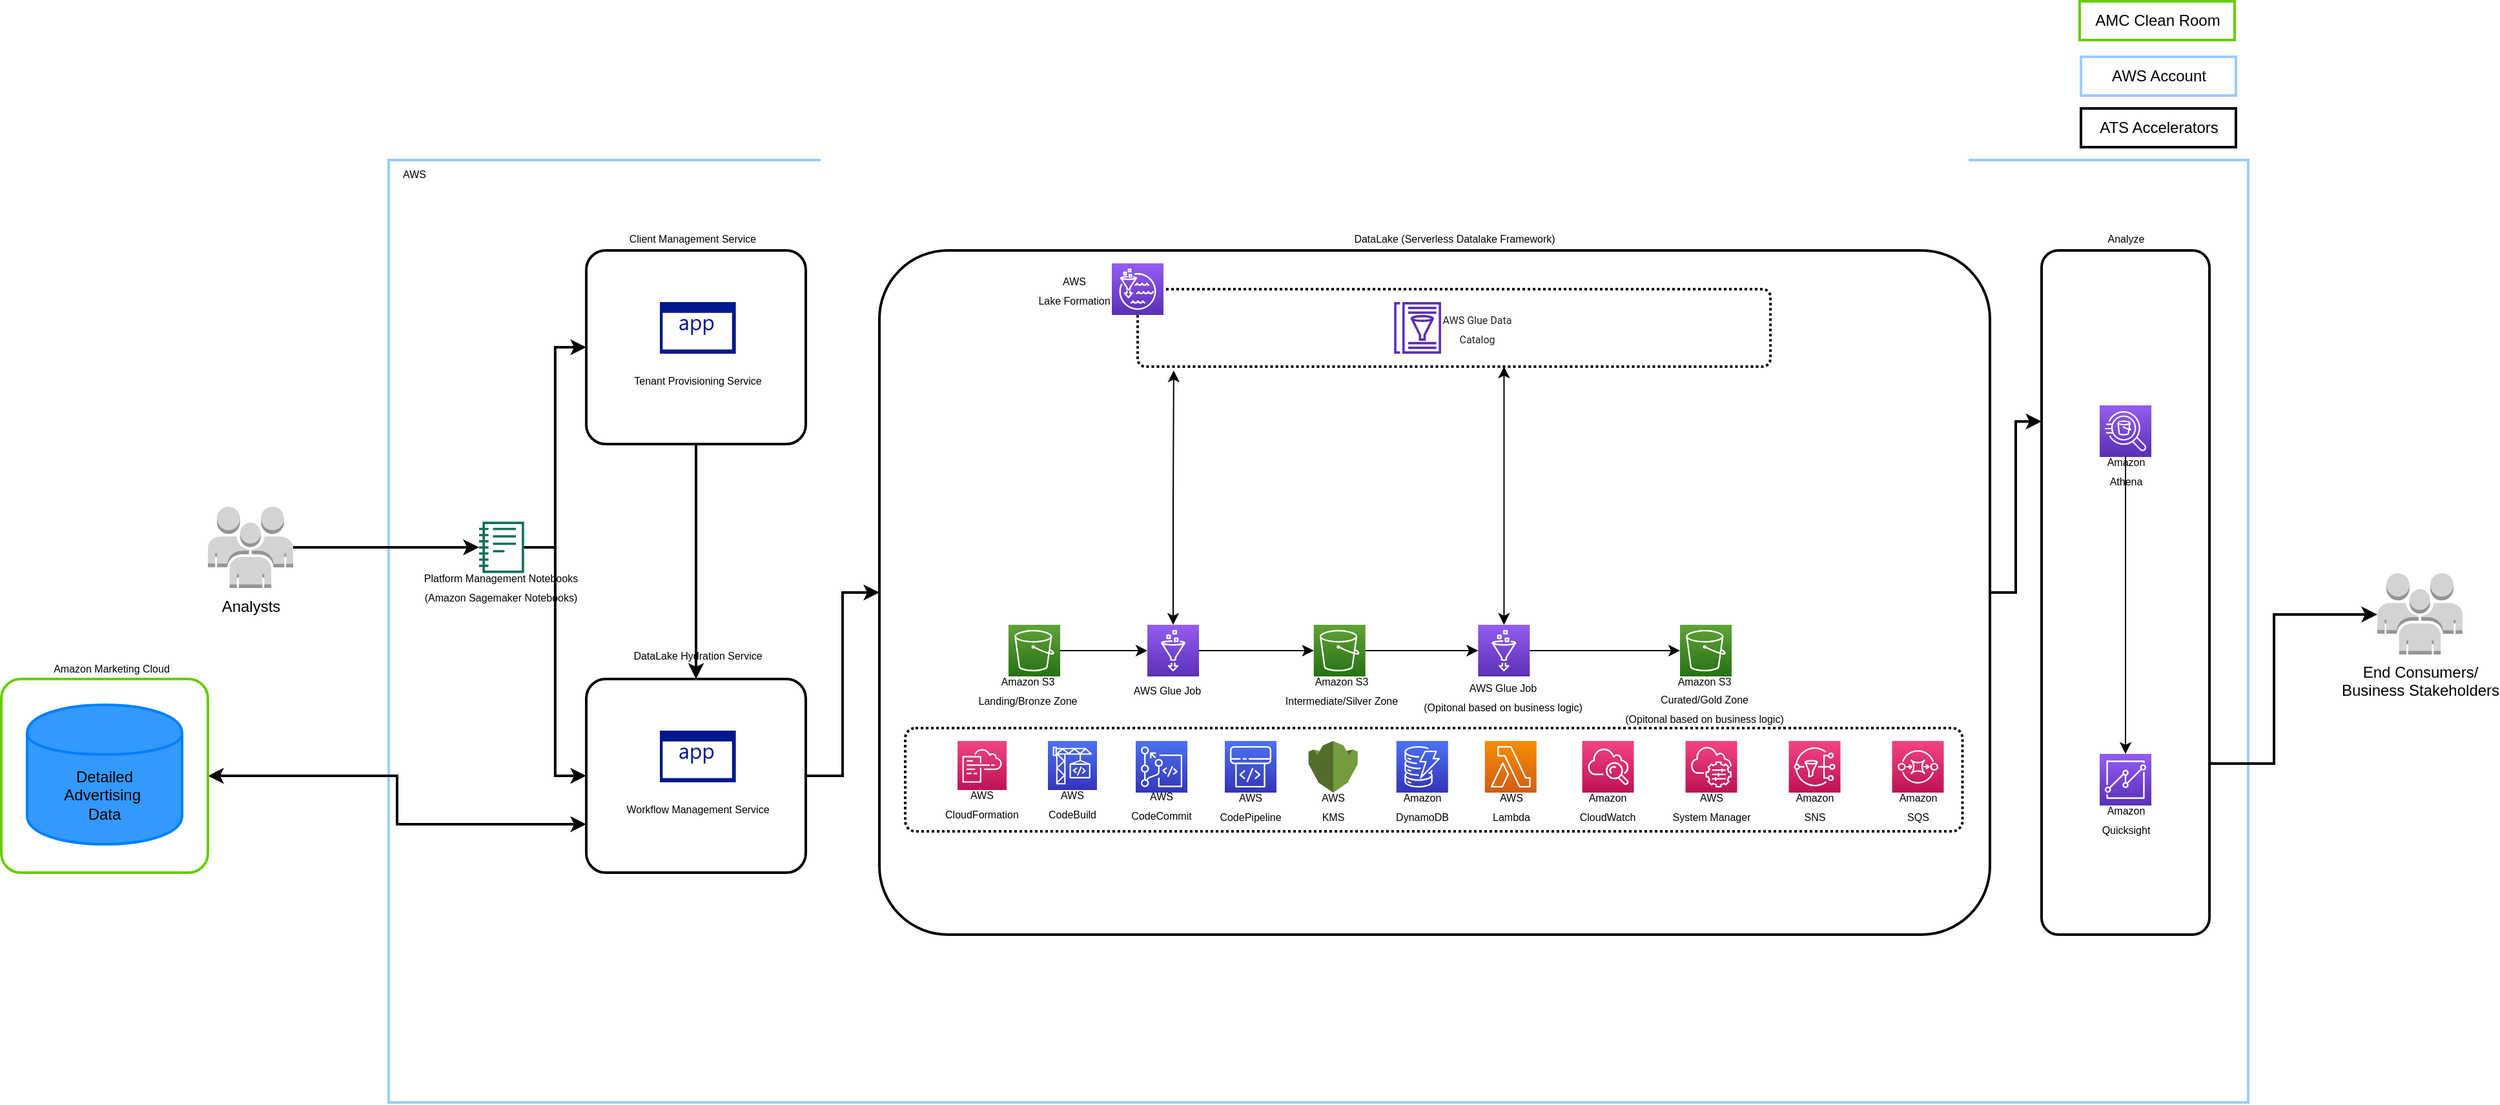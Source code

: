 <mxfile version="12.4.8" type="device"><diagram id="KTSlA9ovF_JznkcnxOUv" name="Page-1"><mxGraphModel dx="2276" dy="1834" grid="1" gridSize="10" guides="1" tooltips="1" connect="1" arrows="1" fold="1" page="1" pageScale="1" pageWidth="850" pageHeight="1100" math="0" shadow="0"><root><mxCell id="0"/><mxCell id="1" parent="0"/><mxCell id="IP1f6d7Pn1fYJrXtd2X7-1" value="" style="rounded=0;arcSize=10;fillColor=none;gradientColor=none;strokeWidth=2;strokeColor=#99ccff;" vertex="1" parent="1"><mxGeometry x="-40" y="80" width="1440" height="730" as="geometry"/></mxCell><mxCell id="IP1f6d7Pn1fYJrXtd2X7-82" style="edgeStyle=orthogonalEdgeStyle;rounded=0;orthogonalLoop=1;jettySize=auto;html=1;exitX=0.5;exitY=1;exitDx=0;exitDy=0;startArrow=none;startFill=0;endArrow=classic;endFill=1;strokeWidth=2;entryX=0.5;entryY=0;entryDx=0;entryDy=0;" edge="1" parent="1" source="IP1f6d7Pn1fYJrXtd2X7-63" target="IP1f6d7Pn1fYJrXtd2X7-65"><mxGeometry relative="1" as="geometry"><Array as="points"><mxPoint x="198" y="300"/><mxPoint x="198" y="482"/></Array></mxGeometry></mxCell><mxCell id="IP1f6d7Pn1fYJrXtd2X7-63" value="" style="rounded=1;arcSize=10;fillColor=none;gradientColor=none;strokeWidth=2;" vertex="1" parent="1"><mxGeometry x="113" y="150" width="170" height="150" as="geometry"/></mxCell><mxCell id="IP1f6d7Pn1fYJrXtd2X7-72" style="edgeStyle=orthogonalEdgeStyle;rounded=0;orthogonalLoop=1;jettySize=auto;html=1;exitX=1;exitY=0.5;exitDx=0;exitDy=0;entryX=0;entryY=0.25;entryDx=0;entryDy=0;startArrow=none;startFill=0;endArrow=classic;endFill=1;strokeWidth=2;" edge="1" parent="1" source="IP1f6d7Pn1fYJrXtd2X7-2" target="IP1f6d7Pn1fYJrXtd2X7-3"><mxGeometry relative="1" as="geometry"/></mxCell><mxCell id="IP1f6d7Pn1fYJrXtd2X7-2" value="" style="rounded=1;arcSize=10;fillColor=none;gradientColor=none;strokeWidth=2;" vertex="1" parent="1"><mxGeometry x="340" y="150" width="860" height="530" as="geometry"/></mxCell><mxCell id="IP1f6d7Pn1fYJrXtd2X7-22" value="" style="rounded=1;arcSize=10;dashed=1;fillColor=none;gradientColor=none;dashPattern=1 1;strokeWidth=2;" vertex="1" parent="1"><mxGeometry x="360" y="520" width="818.75" height="80" as="geometry"/></mxCell><mxCell id="IP1f6d7Pn1fYJrXtd2X7-19" value="" style="rounded=1;arcSize=10;dashed=1;fillColor=none;gradientColor=none;dashPattern=1 1;strokeWidth=2;" vertex="1" parent="1"><mxGeometry x="540" y="180" width="490" height="60" as="geometry"/></mxCell><mxCell id="IP1f6d7Pn1fYJrXtd2X7-75" style="edgeStyle=orthogonalEdgeStyle;rounded=0;orthogonalLoop=1;jettySize=auto;html=1;exitX=1;exitY=0.75;exitDx=0;exitDy=0;startArrow=none;startFill=0;endArrow=classic;endFill=1;strokeWidth=2;" edge="1" parent="1" source="IP1f6d7Pn1fYJrXtd2X7-3" target="IP1f6d7Pn1fYJrXtd2X7-74"><mxGeometry relative="1" as="geometry"><Array as="points"><mxPoint x="1420" y="548"/><mxPoint x="1420" y="432"/></Array></mxGeometry></mxCell><mxCell id="IP1f6d7Pn1fYJrXtd2X7-3" value="" style="rounded=1;arcSize=10;fillColor=none;gradientColor=none;strokeWidth=2;" vertex="1" parent="1"><mxGeometry x="1240" y="150" width="130" height="530" as="geometry"/></mxCell><mxCell id="IP1f6d7Pn1fYJrXtd2X7-55" style="edgeStyle=orthogonalEdgeStyle;rounded=0;orthogonalLoop=1;jettySize=auto;html=1;" edge="1" parent="1" source="IP1f6d7Pn1fYJrXtd2X7-4" target="IP1f6d7Pn1fYJrXtd2X7-42"><mxGeometry relative="1" as="geometry"/></mxCell><mxCell id="IP1f6d7Pn1fYJrXtd2X7-58" style="edgeStyle=orthogonalEdgeStyle;rounded=0;orthogonalLoop=1;jettySize=auto;html=1;entryX=0.057;entryY=1.05;entryDx=0;entryDy=0;entryPerimeter=0;startArrow=classic;startFill=1;" edge="1" parent="1" source="IP1f6d7Pn1fYJrXtd2X7-4" target="IP1f6d7Pn1fYJrXtd2X7-19"><mxGeometry relative="1" as="geometry"/></mxCell><mxCell id="IP1f6d7Pn1fYJrXtd2X7-4" value="" style="outlineConnect=0;fontColor=#232F3E;gradientColor=#945DF2;gradientDirection=north;fillColor=#5A30B5;strokeColor=#ffffff;dashed=0;verticalLabelPosition=bottom;verticalAlign=top;align=center;html=1;fontSize=12;fontStyle=0;aspect=fixed;shape=mxgraph.aws4.resourceIcon;resIcon=mxgraph.aws4.glue;rounded=0;" vertex="1" parent="1"><mxGeometry x="547.5" y="440" width="40" height="40" as="geometry"/></mxCell><mxCell id="IP1f6d7Pn1fYJrXtd2X7-5" value="" style="outlineConnect=0;fontColor=#232F3E;gradientColor=none;fillColor=#5A30B5;strokeColor=none;dashed=0;verticalLabelPosition=bottom;verticalAlign=top;align=center;html=1;fontSize=12;fontStyle=0;aspect=fixed;pointerEvents=1;shape=mxgraph.aws4.glue_data_catalog;rounded=0;" vertex="1" parent="1"><mxGeometry x="738.33" y="190" width="36.92" height="40" as="geometry"/></mxCell><mxCell id="IP1f6d7Pn1fYJrXtd2X7-54" style="edgeStyle=orthogonalEdgeStyle;rounded=0;orthogonalLoop=1;jettySize=auto;html=1;" edge="1" parent="1" source="IP1f6d7Pn1fYJrXtd2X7-6" target="IP1f6d7Pn1fYJrXtd2X7-4"><mxGeometry relative="1" as="geometry"/></mxCell><mxCell id="IP1f6d7Pn1fYJrXtd2X7-6" value="" style="outlineConnect=0;fontColor=#232F3E;gradientColor=#60A337;gradientDirection=north;fillColor=#277116;strokeColor=#ffffff;dashed=0;verticalLabelPosition=bottom;verticalAlign=top;align=center;html=1;fontSize=12;fontStyle=0;aspect=fixed;shape=mxgraph.aws4.resourceIcon;resIcon=mxgraph.aws4.s3;rounded=0;" vertex="1" parent="1"><mxGeometry x="440" y="440" width="40" height="40" as="geometry"/></mxCell><mxCell id="IP1f6d7Pn1fYJrXtd2X7-62" style="edgeStyle=orthogonalEdgeStyle;rounded=0;orthogonalLoop=1;jettySize=auto;html=1;startArrow=classic;startFill=1;endArrow=none;endFill=0;" edge="1" parent="1" source="IP1f6d7Pn1fYJrXtd2X7-8" target="IP1f6d7Pn1fYJrXtd2X7-9"><mxGeometry relative="1" as="geometry"/></mxCell><mxCell id="IP1f6d7Pn1fYJrXtd2X7-8" value="" style="outlineConnect=0;fontColor=#232F3E;gradientColor=#945DF2;gradientDirection=north;fillColor=#5A30B5;strokeColor=#ffffff;dashed=0;verticalLabelPosition=bottom;verticalAlign=top;align=center;html=1;fontSize=12;fontStyle=0;aspect=fixed;shape=mxgraph.aws4.resourceIcon;resIcon=mxgraph.aws4.quicksight;rounded=0;" vertex="1" parent="1"><mxGeometry x="1285" y="540" width="40" height="40" as="geometry"/></mxCell><mxCell id="IP1f6d7Pn1fYJrXtd2X7-9" value="" style="outlineConnect=0;fontColor=#232F3E;gradientColor=#945DF2;gradientDirection=north;fillColor=#5A30B5;strokeColor=#ffffff;dashed=0;verticalLabelPosition=bottom;verticalAlign=top;align=center;html=1;fontSize=12;fontStyle=0;aspect=fixed;shape=mxgraph.aws4.resourceIcon;resIcon=mxgraph.aws4.athena;rounded=0;" vertex="1" parent="1"><mxGeometry x="1285" y="270" width="40" height="40" as="geometry"/></mxCell><mxCell id="IP1f6d7Pn1fYJrXtd2X7-10" value="" style="outlineConnect=0;fontColor=#232F3E;gradientColor=#4D72F3;gradientDirection=north;fillColor=#3334B9;strokeColor=#ffffff;dashed=0;verticalLabelPosition=bottom;verticalAlign=top;align=center;html=1;fontSize=12;fontStyle=0;aspect=fixed;shape=mxgraph.aws4.resourceIcon;resIcon=mxgraph.aws4.dynamodb;rounded=0;" vertex="1" parent="1"><mxGeometry x="740.38" y="530" width="40" height="40" as="geometry"/></mxCell><mxCell id="IP1f6d7Pn1fYJrXtd2X7-11" value="" style="outlineConnect=0;dashed=0;verticalLabelPosition=bottom;verticalAlign=top;align=center;html=1;shape=mxgraph.aws3.kms;fillColor=#759C3E;gradientColor=none;rounded=0;" vertex="1" parent="1"><mxGeometry x="672.38" y="530" width="38" height="40" as="geometry"/></mxCell><mxCell id="IP1f6d7Pn1fYJrXtd2X7-12" value="" style="outlineConnect=0;fontColor=#232F3E;gradientColor=#F34482;gradientDirection=north;fillColor=#BC1356;strokeColor=#ffffff;dashed=0;verticalLabelPosition=bottom;verticalAlign=top;align=center;html=1;fontSize=12;fontStyle=0;aspect=fixed;shape=mxgraph.aws4.resourceIcon;resIcon=mxgraph.aws4.cloudwatch;rounded=0;" vertex="1" parent="1"><mxGeometry x="884.25" y="530" width="40" height="40" as="geometry"/></mxCell><mxCell id="IP1f6d7Pn1fYJrXtd2X7-13" value="" style="outlineConnect=0;fontColor=#232F3E;gradientColor=#F34482;gradientDirection=north;fillColor=#BC1356;strokeColor=#ffffff;dashed=0;verticalLabelPosition=bottom;verticalAlign=top;align=center;html=1;fontSize=12;fontStyle=0;aspect=fixed;shape=mxgraph.aws4.resourceIcon;resIcon=mxgraph.aws4.systems_manager;rounded=0;" vertex="1" parent="1"><mxGeometry x="964.25" y="530" width="40" height="40" as="geometry"/></mxCell><mxCell id="IP1f6d7Pn1fYJrXtd2X7-14" value="" style="outlineConnect=0;fontColor=#232F3E;gradientColor=#F34482;gradientDirection=north;fillColor=#BC1356;strokeColor=#ffffff;dashed=0;verticalLabelPosition=bottom;verticalAlign=top;align=center;html=1;fontSize=12;fontStyle=0;aspect=fixed;shape=mxgraph.aws4.resourceIcon;resIcon=mxgraph.aws4.sns;rounded=0;" vertex="1" parent="1"><mxGeometry x="1044.25" y="530" width="40" height="40" as="geometry"/></mxCell><mxCell id="IP1f6d7Pn1fYJrXtd2X7-15" value="" style="outlineConnect=0;fontColor=#232F3E;gradientColor=#F34482;gradientDirection=north;fillColor=#BC1356;strokeColor=#ffffff;dashed=0;verticalLabelPosition=bottom;verticalAlign=top;align=center;html=1;fontSize=12;fontStyle=0;aspect=fixed;shape=mxgraph.aws4.resourceIcon;resIcon=mxgraph.aws4.sqs;rounded=0;" vertex="1" parent="1"><mxGeometry x="1124.25" y="530" width="40" height="40" as="geometry"/></mxCell><mxCell id="IP1f6d7Pn1fYJrXtd2X7-16" value="" style="outlineConnect=0;fontColor=#232F3E;gradientColor=#F78E04;gradientDirection=north;fillColor=#D05C17;strokeColor=#ffffff;dashed=0;verticalLabelPosition=bottom;verticalAlign=top;align=center;html=1;fontSize=12;fontStyle=0;aspect=fixed;shape=mxgraph.aws4.resourceIcon;resIcon=mxgraph.aws4.lambda;rounded=0;" vertex="1" parent="1"><mxGeometry x="808.88" y="530" width="40" height="40" as="geometry"/></mxCell><mxCell id="IP1f6d7Pn1fYJrXtd2X7-17" value="" style="aspect=fixed;pointerEvents=1;shadow=0;dashed=0;html=1;strokeColor=none;labelPosition=center;verticalLabelPosition=bottom;verticalAlign=top;align=center;fillColor=#00188D;shape=mxgraph.mscae.enterprise.application;rounded=0;" vertex="1" parent="1"><mxGeometry x="170" y="190" width="58.82" height="40" as="geometry"/></mxCell><mxCell id="IP1f6d7Pn1fYJrXtd2X7-70" style="edgeStyle=orthogonalEdgeStyle;rounded=0;orthogonalLoop=1;jettySize=auto;html=1;entryX=0;entryY=0.5;entryDx=0;entryDy=0;startArrow=none;startFill=0;endArrow=classic;endFill=1;strokeWidth=2;" edge="1" parent="1" source="IP1f6d7Pn1fYJrXtd2X7-18" target="IP1f6d7Pn1fYJrXtd2X7-63"><mxGeometry relative="1" as="geometry"/></mxCell><mxCell id="IP1f6d7Pn1fYJrXtd2X7-71" style="edgeStyle=orthogonalEdgeStyle;rounded=0;orthogonalLoop=1;jettySize=auto;html=1;entryX=0;entryY=0.5;entryDx=0;entryDy=0;startArrow=none;startFill=0;endArrow=classic;endFill=1;strokeWidth=2;" edge="1" parent="1" source="IP1f6d7Pn1fYJrXtd2X7-18" target="IP1f6d7Pn1fYJrXtd2X7-65"><mxGeometry relative="1" as="geometry"/></mxCell><mxCell id="IP1f6d7Pn1fYJrXtd2X7-18" value="" style="outlineConnect=0;fontColor=#232F3E;gradientColor=none;fillColor=#116D5B;strokeColor=none;dashed=0;verticalLabelPosition=bottom;verticalAlign=top;align=center;html=1;fontSize=12;fontStyle=0;aspect=fixed;pointerEvents=1;shape=mxgraph.aws4.sagemaker_notebook;rounded=0;" vertex="1" parent="1"><mxGeometry x="30" y="360" width="34.87" height="40" as="geometry"/></mxCell><mxCell id="IP1f6d7Pn1fYJrXtd2X7-7" value="" style="outlineConnect=0;fontColor=#232F3E;gradientColor=#945DF2;gradientDirection=north;fillColor=#5A30B5;strokeColor=#ffffff;dashed=0;verticalLabelPosition=bottom;verticalAlign=top;align=center;html=1;fontSize=12;fontStyle=0;aspect=fixed;shape=mxgraph.aws4.resourceIcon;resIcon=mxgraph.aws4.lake_formation;rounded=0;" vertex="1" parent="1"><mxGeometry x="520" y="160" width="40" height="40" as="geometry"/></mxCell><mxCell id="IP1f6d7Pn1fYJrXtd2X7-20" value="&lt;font style=&quot;font-size: 8px&quot;&gt;AWS&lt;br&gt;Lake Formation&lt;/font&gt;" style="text;html=1;strokeColor=none;fillColor=none;align=center;verticalAlign=middle;whiteSpace=wrap;rounded=0;" vertex="1" parent="1"><mxGeometry x="462" y="170" width="58" height="20" as="geometry"/></mxCell><mxCell id="IP1f6d7Pn1fYJrXtd2X7-21" value="&lt;span style=&quot;color: rgb(32 , 33 , 36) ; font-family: &amp;#34;roboto&amp;#34; , &amp;#34;arial&amp;#34; , sans-serif ; text-align: left ; background-color: rgb(255 , 255 , 255)&quot;&gt;&lt;font style=&quot;font-size: 8px&quot;&gt;AWS Glue Data Catalog&lt;/font&gt;&lt;/span&gt;" style="text;html=1;strokeColor=none;fillColor=none;align=center;verticalAlign=middle;whiteSpace=wrap;rounded=0;" vertex="1" parent="1"><mxGeometry x="773.66" y="200" width="58" height="20" as="geometry"/></mxCell><mxCell id="IP1f6d7Pn1fYJrXtd2X7-23" value="&lt;span style=&quot;font-size: 8px&quot;&gt;Amazon CloudWatch&lt;/span&gt;" style="text;html=1;strokeColor=none;fillColor=none;align=center;verticalAlign=middle;whiteSpace=wrap;rounded=0;" vertex="1" parent="1"><mxGeometry x="875.25" y="570" width="58" height="20" as="geometry"/></mxCell><mxCell id="IP1f6d7Pn1fYJrXtd2X7-24" value="&lt;span style=&quot;font-size: 8px&quot;&gt;AWS&lt;br&gt;System Manager&lt;br&gt;&lt;/span&gt;" style="text;html=1;strokeColor=none;fillColor=none;align=center;verticalAlign=middle;whiteSpace=wrap;rounded=0;" vertex="1" parent="1"><mxGeometry x="949.75" y="570" width="69" height="20" as="geometry"/></mxCell><mxCell id="IP1f6d7Pn1fYJrXtd2X7-25" value="&lt;span style=&quot;font-size: 8px&quot;&gt;Amazon&lt;br&gt;SNS&lt;br&gt;&lt;/span&gt;" style="text;html=1;strokeColor=none;fillColor=none;align=center;verticalAlign=middle;whiteSpace=wrap;rounded=0;" vertex="1" parent="1"><mxGeometry x="1029.75" y="570" width="69" height="20" as="geometry"/></mxCell><mxCell id="IP1f6d7Pn1fYJrXtd2X7-26" value="&lt;span style=&quot;font-size: 8px&quot;&gt;Amazon&lt;br&gt;SQS&lt;br&gt;&lt;/span&gt;" style="text;html=1;strokeColor=none;fillColor=none;align=center;verticalAlign=middle;whiteSpace=wrap;rounded=0;" vertex="1" parent="1"><mxGeometry x="1109.75" y="570" width="69" height="20" as="geometry"/></mxCell><mxCell id="IP1f6d7Pn1fYJrXtd2X7-27" value="&lt;span style=&quot;font-size: 8px&quot;&gt;AWS&lt;br&gt;KMS&lt;br&gt;&lt;/span&gt;" style="text;html=1;strokeColor=none;fillColor=none;align=center;verticalAlign=middle;whiteSpace=wrap;rounded=0;" vertex="1" parent="1"><mxGeometry x="656.88" y="570" width="69" height="20" as="geometry"/></mxCell><mxCell id="IP1f6d7Pn1fYJrXtd2X7-28" value="&lt;span style=&quot;font-size: 8px&quot;&gt;Amazon&lt;br&gt;DynamoDB&lt;br&gt;&lt;/span&gt;" style="text;html=1;strokeColor=none;fillColor=none;align=center;verticalAlign=middle;whiteSpace=wrap;rounded=0;" vertex="1" parent="1"><mxGeometry x="725.88" y="570" width="69" height="20" as="geometry"/></mxCell><mxCell id="IP1f6d7Pn1fYJrXtd2X7-29" value="&lt;span style=&quot;font-size: 8px&quot;&gt;AWS&lt;br&gt;Lambda&lt;br&gt;&lt;/span&gt;" style="text;html=1;strokeColor=none;fillColor=none;align=center;verticalAlign=middle;whiteSpace=wrap;rounded=0;" vertex="1" parent="1"><mxGeometry x="794.88" y="570" width="69" height="20" as="geometry"/></mxCell><mxCell id="IP1f6d7Pn1fYJrXtd2X7-30" value="&lt;span style=&quot;font-size: 8px&quot;&gt;Amazon&lt;br&gt;Athena&lt;br&gt;&lt;/span&gt;" style="text;html=1;strokeColor=none;fillColor=none;align=center;verticalAlign=middle;whiteSpace=wrap;rounded=0;" vertex="1" parent="1"><mxGeometry x="1270.5" y="310" width="69" height="20" as="geometry"/></mxCell><mxCell id="IP1f6d7Pn1fYJrXtd2X7-31" value="&lt;span style=&quot;font-size: 8px&quot;&gt;Amazon&lt;br&gt;Quicksight&lt;br&gt;&lt;/span&gt;" style="text;html=1;strokeColor=none;fillColor=none;align=center;verticalAlign=middle;whiteSpace=wrap;rounded=0;" vertex="1" parent="1"><mxGeometry x="1270.5" y="580" width="69" height="20" as="geometry"/></mxCell><mxCell id="IP1f6d7Pn1fYJrXtd2X7-33" value="" style="outlineConnect=0;fontColor=#232F3E;gradientColor=#4D72F3;gradientDirection=north;fillColor=#3334B9;strokeColor=#ffffff;dashed=0;verticalLabelPosition=bottom;verticalAlign=top;align=center;html=1;fontSize=12;fontStyle=0;aspect=fixed;shape=mxgraph.aws4.resourceIcon;resIcon=mxgraph.aws4.codecommit;rounded=0;" vertex="1" parent="1"><mxGeometry x="538.5" y="530" width="40" height="40" as="geometry"/></mxCell><mxCell id="IP1f6d7Pn1fYJrXtd2X7-34" value="&lt;span style=&quot;font-size: 8px&quot;&gt;AWS&lt;br&gt;CodeCommit&lt;br&gt;&lt;/span&gt;" style="text;html=1;strokeColor=none;fillColor=none;align=center;verticalAlign=middle;whiteSpace=wrap;rounded=0;" vertex="1" parent="1"><mxGeometry x="524" y="568" width="69" height="22" as="geometry"/></mxCell><mxCell id="IP1f6d7Pn1fYJrXtd2X7-35" value="" style="outlineConnect=0;fontColor=#232F3E;gradientColor=#4D72F3;gradientDirection=north;fillColor=#3334B9;strokeColor=#ffffff;dashed=0;verticalLabelPosition=bottom;verticalAlign=top;align=center;html=1;fontSize=12;fontStyle=0;aspect=fixed;shape=mxgraph.aws4.resourceIcon;resIcon=mxgraph.aws4.codepipeline;rounded=0;" vertex="1" parent="1"><mxGeometry x="607.5" y="530" width="40" height="40" as="geometry"/></mxCell><mxCell id="IP1f6d7Pn1fYJrXtd2X7-36" value="&lt;span style=&quot;font-size: 8px&quot;&gt;AWS&lt;br&gt;CodePipeline&lt;br&gt;&lt;/span&gt;" style="text;html=1;strokeColor=none;fillColor=none;align=center;verticalAlign=middle;whiteSpace=wrap;rounded=0;" vertex="1" parent="1"><mxGeometry x="593" y="570" width="69" height="20" as="geometry"/></mxCell><mxCell id="IP1f6d7Pn1fYJrXtd2X7-37" value="" style="outlineConnect=0;fontColor=#232F3E;gradientColor=#4D72F3;gradientDirection=north;fillColor=#3334B9;strokeColor=#ffffff;dashed=0;verticalLabelPosition=bottom;verticalAlign=top;align=center;html=1;fontSize=12;fontStyle=0;aspect=fixed;shape=mxgraph.aws4.resourceIcon;resIcon=mxgraph.aws4.codebuild;rounded=0;" vertex="1" parent="1"><mxGeometry x="470.5" y="530" width="38" height="38" as="geometry"/></mxCell><mxCell id="IP1f6d7Pn1fYJrXtd2X7-38" value="&lt;span style=&quot;font-size: 8px&quot;&gt;AWS&lt;br&gt;CodeBuild&lt;br&gt;&lt;/span&gt;" style="text;html=1;strokeColor=none;fillColor=none;align=center;verticalAlign=middle;whiteSpace=wrap;rounded=0;" vertex="1" parent="1"><mxGeometry x="455" y="568" width="69" height="20" as="geometry"/></mxCell><mxCell id="IP1f6d7Pn1fYJrXtd2X7-39" value="" style="outlineConnect=0;fontColor=#232F3E;gradientColor=#F34482;gradientDirection=north;fillColor=#BC1356;strokeColor=#ffffff;dashed=0;verticalLabelPosition=bottom;verticalAlign=top;align=center;html=1;fontSize=12;fontStyle=0;aspect=fixed;shape=mxgraph.aws4.resourceIcon;resIcon=mxgraph.aws4.cloudformation;rounded=0;" vertex="1" parent="1"><mxGeometry x="400.5" y="530" width="38" height="38" as="geometry"/></mxCell><mxCell id="IP1f6d7Pn1fYJrXtd2X7-40" value="&lt;span style=&quot;font-size: 8px&quot;&gt;AWS&lt;br&gt;CloudFormation&lt;br&gt;&lt;/span&gt;" style="text;html=1;strokeColor=none;fillColor=none;align=center;verticalAlign=middle;whiteSpace=wrap;rounded=0;" vertex="1" parent="1"><mxGeometry x="385" y="568" width="69" height="20" as="geometry"/></mxCell><mxCell id="IP1f6d7Pn1fYJrXtd2X7-41" value="&lt;span style=&quot;font-size: 8px&quot;&gt;Amazon S3&lt;br&gt;Landing/Bronze Zone&lt;br&gt;&lt;/span&gt;" style="text;html=1;strokeColor=none;fillColor=none;align=center;verticalAlign=middle;whiteSpace=wrap;rounded=0;" vertex="1" parent="1"><mxGeometry x="410" y="480" width="90" height="20" as="geometry"/></mxCell><mxCell id="IP1f6d7Pn1fYJrXtd2X7-56" style="edgeStyle=orthogonalEdgeStyle;rounded=0;orthogonalLoop=1;jettySize=auto;html=1;" edge="1" parent="1" source="IP1f6d7Pn1fYJrXtd2X7-42" target="IP1f6d7Pn1fYJrXtd2X7-52"><mxGeometry relative="1" as="geometry"/></mxCell><mxCell id="IP1f6d7Pn1fYJrXtd2X7-42" value="" style="outlineConnect=0;fontColor=#232F3E;gradientColor=#60A337;gradientDirection=north;fillColor=#277116;strokeColor=#ffffff;dashed=0;verticalLabelPosition=bottom;verticalAlign=top;align=center;html=1;fontSize=12;fontStyle=0;aspect=fixed;shape=mxgraph.aws4.resourceIcon;resIcon=mxgraph.aws4.s3;rounded=0;" vertex="1" parent="1"><mxGeometry x="676.38" y="440" width="40" height="40" as="geometry"/></mxCell><mxCell id="IP1f6d7Pn1fYJrXtd2X7-43" value="&lt;span style=&quot;font-size: 8px&quot;&gt;Amazon S3&lt;br&gt;Intermediate/Silver Zone&lt;br&gt;&lt;/span&gt;" style="text;html=1;strokeColor=none;fillColor=none;align=center;verticalAlign=middle;whiteSpace=wrap;rounded=0;" vertex="1" parent="1"><mxGeometry x="646.38" y="480" width="103.62" height="20" as="geometry"/></mxCell><mxCell id="IP1f6d7Pn1fYJrXtd2X7-44" value="" style="outlineConnect=0;fontColor=#232F3E;gradientColor=#60A337;gradientDirection=north;fillColor=#277116;strokeColor=#ffffff;dashed=0;verticalLabelPosition=bottom;verticalAlign=top;align=center;html=1;fontSize=12;fontStyle=0;aspect=fixed;shape=mxgraph.aws4.resourceIcon;resIcon=mxgraph.aws4.s3;rounded=0;" vertex="1" parent="1"><mxGeometry x="960" y="440" width="40" height="40" as="geometry"/></mxCell><mxCell id="IP1f6d7Pn1fYJrXtd2X7-45" value="&lt;span style=&quot;font-size: 8px&quot;&gt;Amazon S3&lt;br&gt;Curated/Gold Zone&lt;br&gt;(Opitonal based on business logic)&lt;br&gt;&lt;/span&gt;" style="text;html=1;strokeColor=none;fillColor=none;align=center;verticalAlign=middle;whiteSpace=wrap;rounded=0;" vertex="1" parent="1"><mxGeometry x="914.25" y="482" width="130" height="30" as="geometry"/></mxCell><mxCell id="IP1f6d7Pn1fYJrXtd2X7-46" value="&lt;span style=&quot;font-size: 8px&quot;&gt;AWS Glue Job&lt;br&gt;&lt;/span&gt;" style="text;html=1;strokeColor=none;fillColor=none;align=center;verticalAlign=middle;whiteSpace=wrap;rounded=0;" vertex="1" parent="1"><mxGeometry x="517.5" y="480" width="90" height="20" as="geometry"/></mxCell><mxCell id="IP1f6d7Pn1fYJrXtd2X7-57" style="edgeStyle=orthogonalEdgeStyle;rounded=0;orthogonalLoop=1;jettySize=auto;html=1;" edge="1" parent="1" source="IP1f6d7Pn1fYJrXtd2X7-52" target="IP1f6d7Pn1fYJrXtd2X7-44"><mxGeometry relative="1" as="geometry"/></mxCell><mxCell id="IP1f6d7Pn1fYJrXtd2X7-60" style="edgeStyle=orthogonalEdgeStyle;rounded=0;orthogonalLoop=1;jettySize=auto;html=1;entryX=0.579;entryY=1;entryDx=0;entryDy=0;entryPerimeter=0;startArrow=classic;startFill=1;" edge="1" parent="1" source="IP1f6d7Pn1fYJrXtd2X7-52" target="IP1f6d7Pn1fYJrXtd2X7-19"><mxGeometry relative="1" as="geometry"/></mxCell><mxCell id="IP1f6d7Pn1fYJrXtd2X7-52" value="" style="outlineConnect=0;fontColor=#232F3E;gradientColor=#945DF2;gradientDirection=north;fillColor=#5A30B5;strokeColor=#ffffff;dashed=0;verticalLabelPosition=bottom;verticalAlign=top;align=center;html=1;fontSize=12;fontStyle=0;aspect=fixed;shape=mxgraph.aws4.resourceIcon;resIcon=mxgraph.aws4.glue;rounded=0;" vertex="1" parent="1"><mxGeometry x="803.66" y="440" width="40" height="40" as="geometry"/></mxCell><mxCell id="IP1f6d7Pn1fYJrXtd2X7-53" value="&lt;span style=&quot;font-size: 8px&quot;&gt;AWS Glue Job&lt;br&gt;&lt;/span&gt;&lt;span style=&quot;font-size: 8px&quot;&gt;(Opitonal based on business logic)&lt;/span&gt;&lt;span style=&quot;font-size: 8px&quot;&gt;&lt;br&gt;&lt;/span&gt;" style="text;html=1;strokeColor=none;fillColor=none;align=center;verticalAlign=middle;whiteSpace=wrap;rounded=0;" vertex="1" parent="1"><mxGeometry x="760.49" y="480" width="126.34" height="30" as="geometry"/></mxCell><mxCell id="IP1f6d7Pn1fYJrXtd2X7-61" value="&lt;span style=&quot;font-size: 8px&quot;&gt;DataLake (Serverless Datalake Framework)&lt;/span&gt;" style="text;html=1;strokeColor=none;fillColor=none;align=center;verticalAlign=middle;whiteSpace=wrap;rounded=0;" vertex="1" parent="1"><mxGeometry x="700.5" y="130" width="169" height="20" as="geometry"/></mxCell><mxCell id="IP1f6d7Pn1fYJrXtd2X7-64" value="&lt;font style=&quot;font-size: 8px&quot;&gt;Tenant Provisioning Service&lt;/font&gt;" style="text;html=1;strokeColor=none;fillColor=none;align=center;verticalAlign=middle;whiteSpace=wrap;rounded=0;" vertex="1" parent="1"><mxGeometry x="140" y="240" width="118.82" height="20" as="geometry"/></mxCell><mxCell id="IP1f6d7Pn1fYJrXtd2X7-69" style="edgeStyle=orthogonalEdgeStyle;rounded=0;orthogonalLoop=1;jettySize=auto;html=1;entryX=0;entryY=0.5;entryDx=0;entryDy=0;startArrow=none;startFill=0;endArrow=classic;endFill=1;strokeWidth=2;" edge="1" parent="1" source="IP1f6d7Pn1fYJrXtd2X7-65" target="IP1f6d7Pn1fYJrXtd2X7-2"><mxGeometry relative="1" as="geometry"/></mxCell><mxCell id="IP1f6d7Pn1fYJrXtd2X7-92" style="edgeStyle=orthogonalEdgeStyle;rounded=0;orthogonalLoop=1;jettySize=auto;html=1;exitX=0;exitY=0.75;exitDx=0;exitDy=0;startArrow=classic;startFill=1;endArrow=classic;endFill=1;strokeWidth=2;" edge="1" parent="1" source="IP1f6d7Pn1fYJrXtd2X7-65" target="IP1f6d7Pn1fYJrXtd2X7-88"><mxGeometry relative="1" as="geometry"/></mxCell><mxCell id="IP1f6d7Pn1fYJrXtd2X7-65" value="" style="rounded=1;arcSize=10;fillColor=none;gradientColor=none;strokeWidth=2;" vertex="1" parent="1"><mxGeometry x="113" y="482" width="170" height="150" as="geometry"/></mxCell><mxCell id="IP1f6d7Pn1fYJrXtd2X7-66" value="" style="aspect=fixed;pointerEvents=1;shadow=0;dashed=0;html=1;strokeColor=none;labelPosition=center;verticalLabelPosition=bottom;verticalAlign=top;align=center;fillColor=#00188D;shape=mxgraph.mscae.enterprise.application;rounded=0;" vertex="1" parent="1"><mxGeometry x="170" y="522" width="58.82" height="40" as="geometry"/></mxCell><mxCell id="IP1f6d7Pn1fYJrXtd2X7-67" value="&lt;font style=&quot;font-size: 8px&quot;&gt;Workflow Management Service&lt;/font&gt;" style="text;html=1;strokeColor=none;fillColor=none;align=center;verticalAlign=middle;whiteSpace=wrap;rounded=0;" vertex="1" parent="1"><mxGeometry x="140" y="572" width="118.82" height="20" as="geometry"/></mxCell><mxCell id="IP1f6d7Pn1fYJrXtd2X7-68" value="&lt;font style=&quot;font-size: 8px&quot;&gt;Platform Management Notebooks (Amazon Sagemaker Notebooks)&lt;/font&gt;" style="text;html=1;strokeColor=none;fillColor=none;align=center;verticalAlign=middle;whiteSpace=wrap;rounded=0;" vertex="1" parent="1"><mxGeometry x="-18.55" y="400" width="131.98" height="20" as="geometry"/></mxCell><mxCell id="IP1f6d7Pn1fYJrXtd2X7-74" value="End Consumers/&lt;br&gt;Business Stakeholders" style="outlineConnect=0;dashed=0;verticalLabelPosition=bottom;verticalAlign=top;align=center;html=1;shape=mxgraph.aws3.users;fillColor=#D2D3D3;gradientColor=none;rounded=0;" vertex="1" parent="1"><mxGeometry x="1500" y="400" width="66" height="63" as="geometry"/></mxCell><mxCell id="IP1f6d7Pn1fYJrXtd2X7-79" style="edgeStyle=orthogonalEdgeStyle;rounded=0;orthogonalLoop=1;jettySize=auto;html=1;startArrow=none;startFill=0;endArrow=classic;endFill=1;strokeWidth=2;" edge="1" parent="1" source="IP1f6d7Pn1fYJrXtd2X7-78" target="IP1f6d7Pn1fYJrXtd2X7-18"><mxGeometry relative="1" as="geometry"/></mxCell><mxCell id="IP1f6d7Pn1fYJrXtd2X7-78" value="Analysts" style="outlineConnect=0;dashed=0;verticalLabelPosition=bottom;verticalAlign=top;align=center;html=1;shape=mxgraph.aws3.users;fillColor=#D2D3D3;gradientColor=none;rounded=0;" vertex="1" parent="1"><mxGeometry x="-180" y="348.5" width="66" height="63" as="geometry"/></mxCell><mxCell id="IP1f6d7Pn1fYJrXtd2X7-80" value="&lt;font style=&quot;font-size: 8px&quot;&gt;Client Management Service&lt;br&gt;&lt;/font&gt;" style="text;html=1;strokeColor=none;fillColor=none;align=center;verticalAlign=middle;whiteSpace=wrap;rounded=0;" vertex="1" parent="1"><mxGeometry x="135.59" y="130" width="118.82" height="20" as="geometry"/></mxCell><mxCell id="IP1f6d7Pn1fYJrXtd2X7-81" value="&lt;font style=&quot;font-size: 8px&quot;&gt;DataLake Hydration Service&lt;br&gt;&lt;br&gt;&lt;/font&gt;" style="text;html=1;strokeColor=none;fillColor=none;align=center;verticalAlign=middle;whiteSpace=wrap;rounded=0;" vertex="1" parent="1"><mxGeometry x="140" y="460" width="118.82" height="20" as="geometry"/></mxCell><mxCell id="IP1f6d7Pn1fYJrXtd2X7-83" value="&lt;font style=&quot;font-size: 8px&quot;&gt;AWS&lt;br&gt;&lt;/font&gt;" style="text;html=1;strokeColor=none;fillColor=none;align=center;verticalAlign=middle;whiteSpace=wrap;rounded=0;" vertex="1" parent="1"><mxGeometry x="-40" y="80" width="40" height="20" as="geometry"/></mxCell><mxCell id="IP1f6d7Pn1fYJrXtd2X7-84" value="&lt;span style=&quot;font-size: 8px&quot;&gt;Analyze&lt;/span&gt;" style="text;html=1;strokeColor=none;fillColor=none;align=center;verticalAlign=middle;whiteSpace=wrap;rounded=0;" vertex="1" parent="1"><mxGeometry x="1220.5" y="130" width="169" height="20" as="geometry"/></mxCell><mxCell id="IP1f6d7Pn1fYJrXtd2X7-85" value="AWS Account" style="rounded=0;whiteSpace=wrap;html=1;strokeColor=#99ccff;strokeWidth=2;" vertex="1" parent="1"><mxGeometry x="1270.5" width="120" height="30" as="geometry"/></mxCell><mxCell id="IP1f6d7Pn1fYJrXtd2X7-86" value="ATS Accelerators" style="rounded=0;whiteSpace=wrap;html=1;strokeColor=#000000;strokeWidth=2;" vertex="1" parent="1"><mxGeometry x="1270.5" y="40" width="120" height="30" as="geometry"/></mxCell><mxCell id="IP1f6d7Pn1fYJrXtd2X7-87" value="AMC Clean Room" style="rounded=0;whiteSpace=wrap;html=1;strokeColor=#66cc00;strokeWidth=2;" vertex="1" parent="1"><mxGeometry x="1269.5" y="-43" width="120" height="30" as="geometry"/></mxCell><mxCell id="IP1f6d7Pn1fYJrXtd2X7-88" value="" style="rounded=1;arcSize=10;fillColor=none;gradientColor=none;strokeWidth=2;strokeColor=#66cc00;" vertex="1" parent="1"><mxGeometry x="-340" y="482" width="160" height="150" as="geometry"/></mxCell><mxCell id="IP1f6d7Pn1fYJrXtd2X7-89" value="&lt;font style=&quot;font-size: 8px&quot;&gt;Amazon Marketing Cloud&lt;br&gt;&lt;/font&gt;" style="text;html=1;strokeColor=none;fillColor=none;align=center;verticalAlign=middle;whiteSpace=wrap;rounded=0;" vertex="1" parent="1"><mxGeometry x="-314.41" y="463" width="118.82" height="20" as="geometry"/></mxCell><mxCell id="IP1f6d7Pn1fYJrXtd2X7-91" value="Detailed&lt;br&gt;Advertising&amp;nbsp;&lt;br&gt;Data" style="shape=cylinder;whiteSpace=wrap;html=1;boundedLbl=1;backgroundOutline=1;rounded=0;strokeColor=#007fff;strokeWidth=2;fillColor=#3399ff;" vertex="1" parent="1"><mxGeometry x="-320" y="502" width="120" height="108" as="geometry"/></mxCell></root></mxGraphModel></diagram></mxfile>